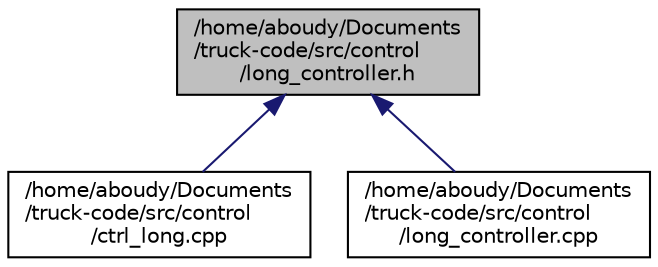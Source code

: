 digraph "/home/aboudy/Documents/truck-code/src/control/long_controller.h"
{
  edge [fontname="Helvetica",fontsize="10",labelfontname="Helvetica",labelfontsize="10"];
  node [fontname="Helvetica",fontsize="10",shape=record];
  Node2 [label="/home/aboudy/Documents\l/truck-code/src/control\l/long_controller.h",height=0.2,width=0.4,color="black", fillcolor="grey75", style="filled", fontcolor="black"];
  Node2 -> Node3 [dir="back",color="midnightblue",fontsize="10",style="solid",fontname="Helvetica"];
  Node3 [label="/home/aboudy/Documents\l/truck-code/src/control\l/ctrl_long.cpp",height=0.2,width=0.4,color="black", fillcolor="white", style="filled",URL="$ctrl__long_8cpp.html"];
  Node2 -> Node4 [dir="back",color="midnightblue",fontsize="10",style="solid",fontname="Helvetica"];
  Node4 [label="/home/aboudy/Documents\l/truck-code/src/control\l/long_controller.cpp",height=0.2,width=0.4,color="black", fillcolor="white", style="filled",URL="$long__controller_8cpp.html"];
}
